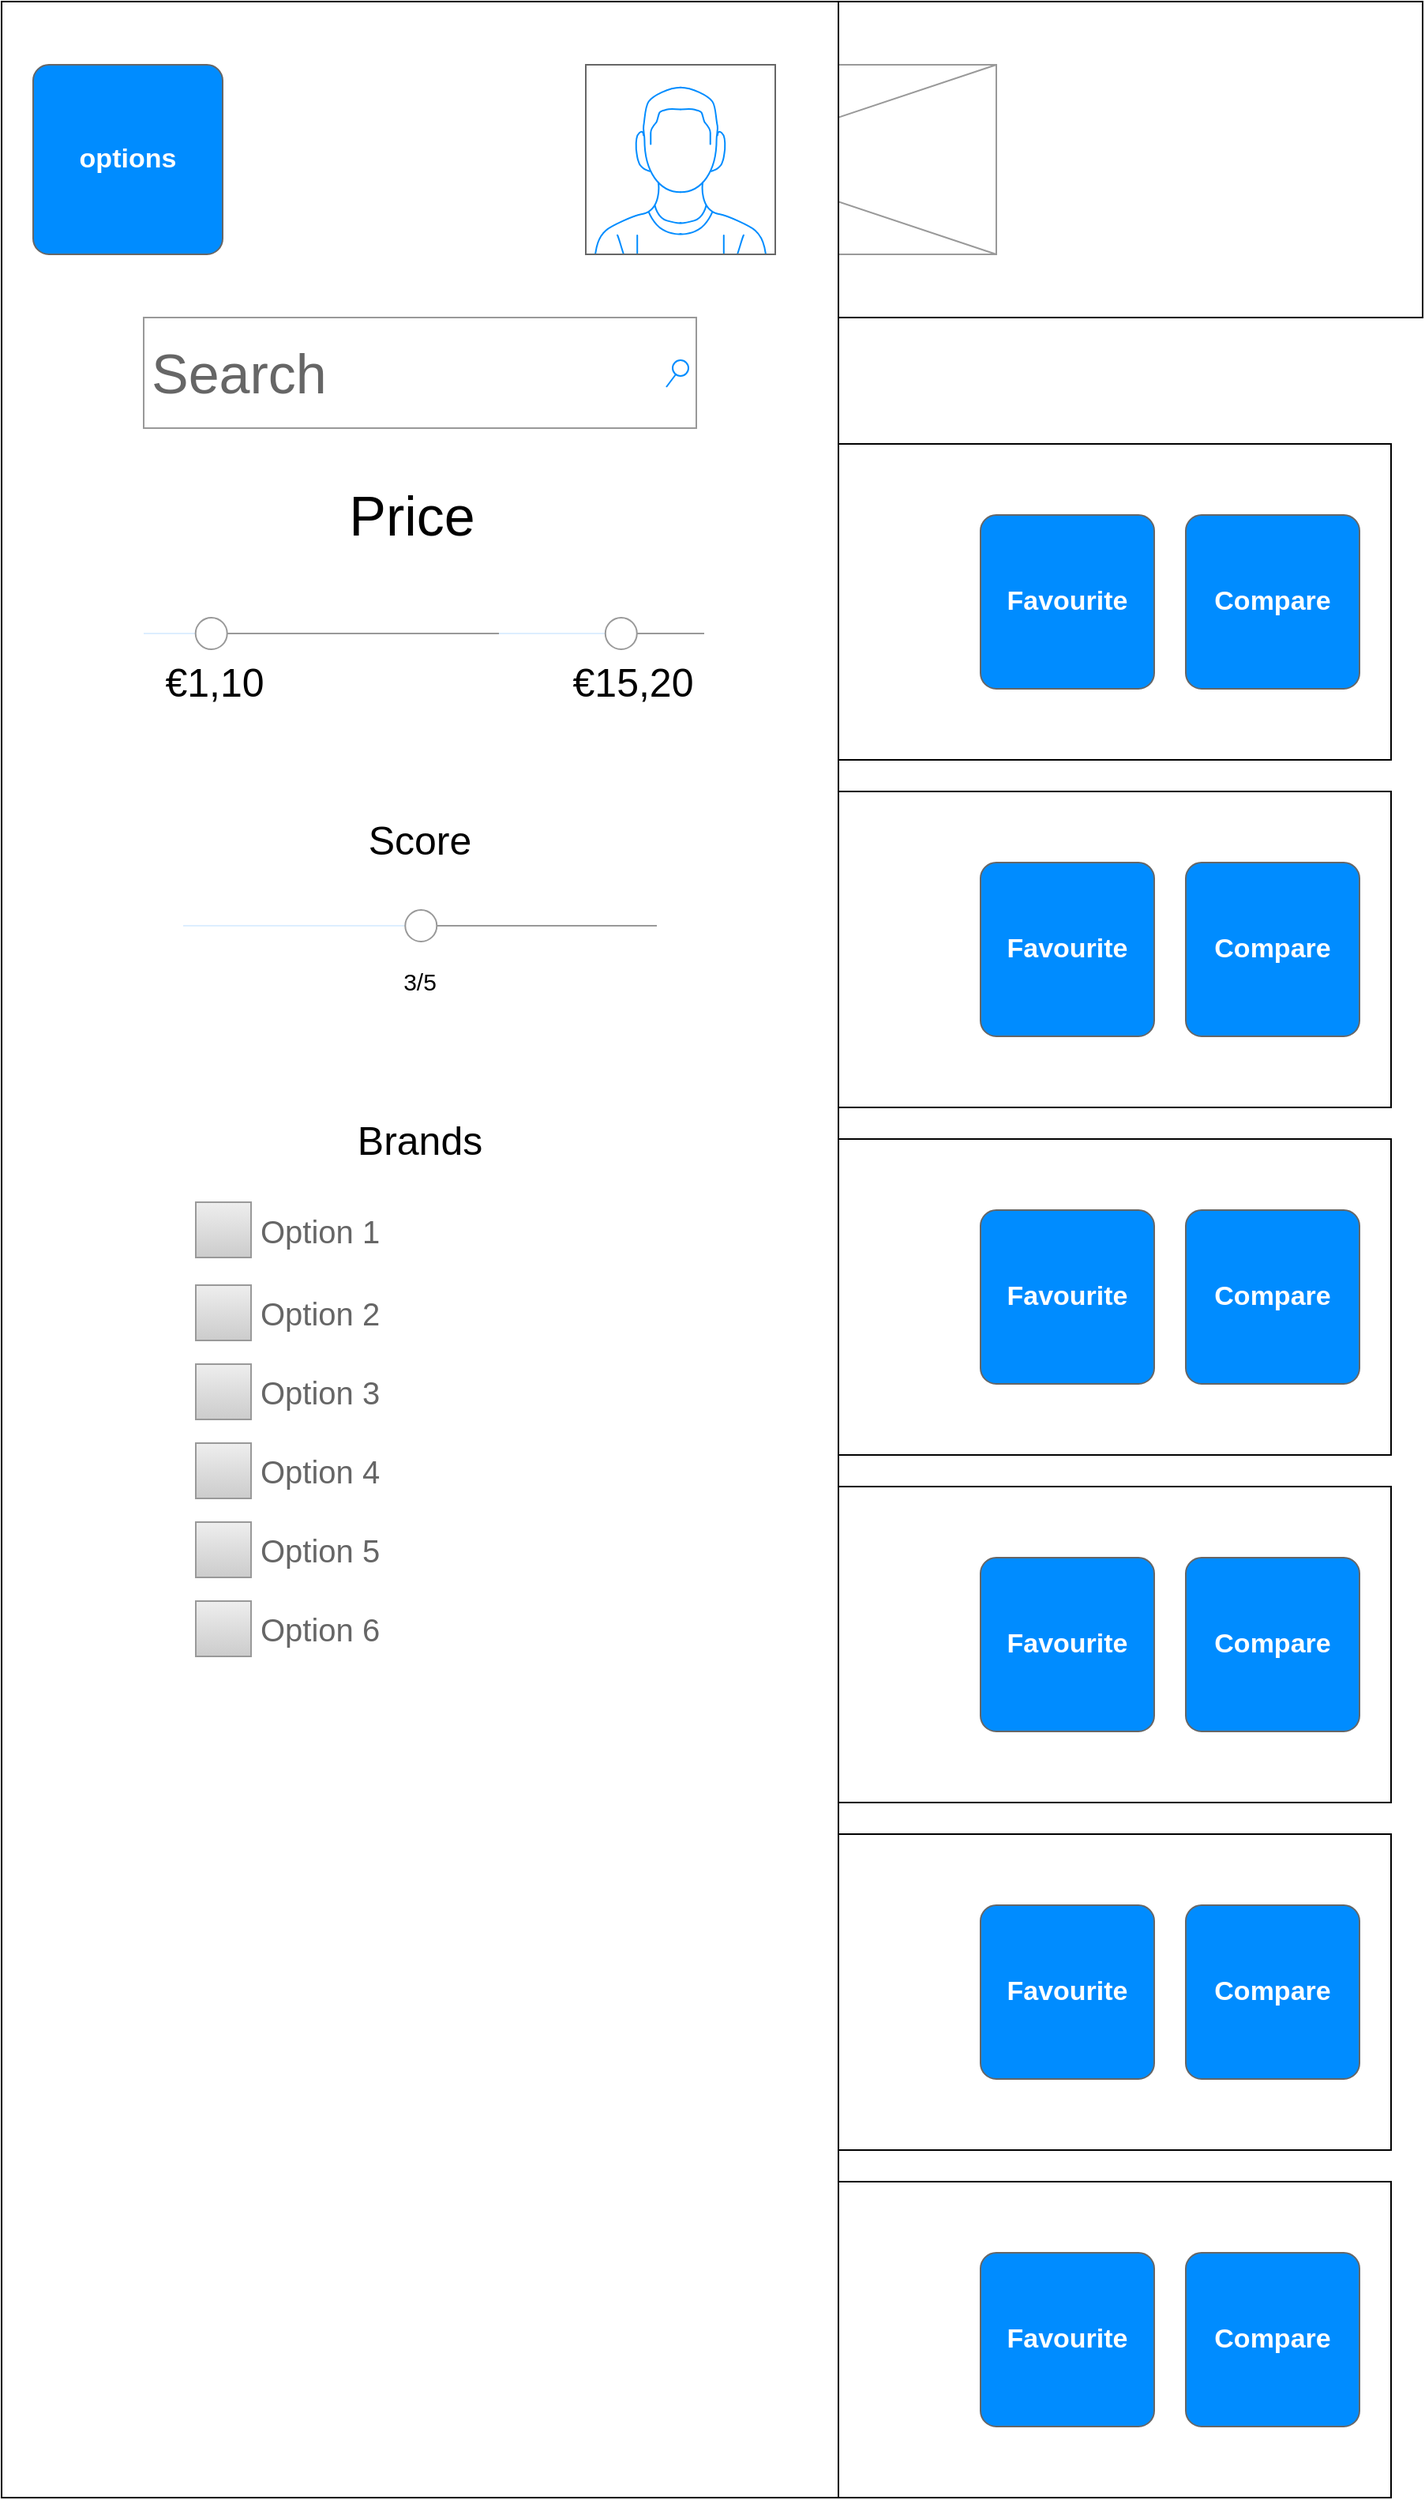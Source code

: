 <mxfile version="13.6.2" type="device"><diagram id="Zbwwr163gXCkSpQbFRQU" name="Page-1"><mxGraphModel dx="1089" dy="820" grid="1" gridSize="10" guides="1" tooltips="1" connect="1" arrows="1" fold="1" page="1" pageScale="1" pageWidth="900" pageHeight="1600" math="0" shadow="0"><root><mxCell id="0"/><mxCell id="1" parent="0"/><mxCell id="_eLADh0EAJzZcwghZLpx-1" value="" style="rounded=0;whiteSpace=wrap;html=1;" parent="1" vertex="1"><mxGeometry width="900" height="200" as="geometry"/></mxCell><mxCell id="_eLADh0EAJzZcwghZLpx-2" value="" style="verticalLabelPosition=bottom;shadow=0;dashed=0;align=center;html=1;verticalAlign=top;strokeWidth=1;shape=mxgraph.mockup.graphics.simpleIcon;strokeColor=#999999;" parent="1" vertex="1"><mxGeometry x="270" y="40" width="360" height="120" as="geometry"/></mxCell><mxCell id="_eLADh0EAJzZcwghZLpx-5" value="" style="rounded=0;whiteSpace=wrap;html=1;" parent="1" vertex="1"><mxGeometry x="20" y="280" width="860" height="200" as="geometry"/></mxCell><mxCell id="_eLADh0EAJzZcwghZLpx-6" value="" style="verticalLabelPosition=bottom;shadow=0;dashed=0;align=center;html=1;verticalAlign=top;strokeWidth=1;shape=mxgraph.mockup.graphics.simpleIcon;strokeColor=#999999;" parent="1" vertex="1"><mxGeometry x="40" y="300" width="160" height="160" as="geometry"/></mxCell><mxCell id="_eLADh0EAJzZcwghZLpx-7" value="&lt;font style=&quot;font-size: 40px&quot;&gt;Product name&lt;/font&gt;" style="text;html=1;strokeColor=none;fillColor=none;align=left;verticalAlign=middle;whiteSpace=wrap;rounded=0;fontSize=20;" parent="1" vertex="1"><mxGeometry x="230" y="300" width="300" height="50" as="geometry"/></mxCell><mxCell id="_eLADh0EAJzZcwghZLpx-8" value="Product Type" style="text;html=1;strokeColor=none;fillColor=none;align=left;verticalAlign=middle;whiteSpace=wrap;rounded=0;fontSize=20;" parent="1" vertex="1"><mxGeometry x="230" y="360" width="100" height="50" as="geometry"/></mxCell><mxCell id="_eLADh0EAJzZcwghZLpx-9" value="Country" style="text;html=1;strokeColor=none;fillColor=none;align=left;verticalAlign=middle;whiteSpace=wrap;rounded=0;fontSize=20;" parent="1" vertex="1"><mxGeometry x="400" y="367.5" width="80" height="35" as="geometry"/></mxCell><mxCell id="_eLADh0EAJzZcwghZLpx-10" value="Favourite" style="strokeWidth=1;shadow=0;dashed=0;align=center;html=1;shape=mxgraph.mockup.buttons.button;strokeColor=#666666;fontColor=#ffffff;mainText=;buttonStyle=round;fontSize=17;fontStyle=1;fillColor=#008cff;whiteSpace=wrap;" parent="1" vertex="1"><mxGeometry x="620" y="325" width="110" height="110" as="geometry"/></mxCell><mxCell id="_eLADh0EAJzZcwghZLpx-11" value="Compare" style="strokeWidth=1;shadow=0;dashed=0;align=center;html=1;shape=mxgraph.mockup.buttons.button;strokeColor=#666666;fontColor=#ffffff;mainText=;buttonStyle=round;fontSize=17;fontStyle=1;fillColor=#008cff;whiteSpace=wrap;" parent="1" vertex="1"><mxGeometry x="750" y="325" width="110" height="110" as="geometry"/></mxCell><mxCell id="_eLADh0EAJzZcwghZLpx-12" value="" style="rounded=0;whiteSpace=wrap;html=1;" parent="1" vertex="1"><mxGeometry x="20" y="500" width="860" height="200" as="geometry"/></mxCell><mxCell id="_eLADh0EAJzZcwghZLpx-13" value="" style="verticalLabelPosition=bottom;shadow=0;dashed=0;align=center;html=1;verticalAlign=top;strokeWidth=1;shape=mxgraph.mockup.graphics.simpleIcon;strokeColor=#999999;" parent="1" vertex="1"><mxGeometry x="40" y="520" width="160" height="160" as="geometry"/></mxCell><mxCell id="_eLADh0EAJzZcwghZLpx-14" value="&lt;font style=&quot;font-size: 40px&quot;&gt;Product name&lt;/font&gt;" style="text;html=1;strokeColor=none;fillColor=none;align=left;verticalAlign=middle;whiteSpace=wrap;rounded=0;fontSize=20;" parent="1" vertex="1"><mxGeometry x="230" y="520" width="300" height="50" as="geometry"/></mxCell><mxCell id="_eLADh0EAJzZcwghZLpx-15" value="Product Type" style="text;html=1;strokeColor=none;fillColor=none;align=left;verticalAlign=middle;whiteSpace=wrap;rounded=0;fontSize=20;" parent="1" vertex="1"><mxGeometry x="230" y="580" width="100" height="50" as="geometry"/></mxCell><mxCell id="_eLADh0EAJzZcwghZLpx-16" value="Country" style="text;html=1;strokeColor=none;fillColor=none;align=left;verticalAlign=middle;whiteSpace=wrap;rounded=0;fontSize=20;" parent="1" vertex="1"><mxGeometry x="400" y="587.5" width="80" height="35" as="geometry"/></mxCell><mxCell id="_eLADh0EAJzZcwghZLpx-17" value="Favourite" style="strokeWidth=1;shadow=0;dashed=0;align=center;html=1;shape=mxgraph.mockup.buttons.button;strokeColor=#666666;fontColor=#ffffff;mainText=;buttonStyle=round;fontSize=17;fontStyle=1;fillColor=#008cff;whiteSpace=wrap;" parent="1" vertex="1"><mxGeometry x="620" y="545" width="110" height="110" as="geometry"/></mxCell><mxCell id="_eLADh0EAJzZcwghZLpx-18" value="Compare" style="strokeWidth=1;shadow=0;dashed=0;align=center;html=1;shape=mxgraph.mockup.buttons.button;strokeColor=#666666;fontColor=#ffffff;mainText=;buttonStyle=round;fontSize=17;fontStyle=1;fillColor=#008cff;whiteSpace=wrap;" parent="1" vertex="1"><mxGeometry x="750" y="545" width="110" height="110" as="geometry"/></mxCell><mxCell id="_eLADh0EAJzZcwghZLpx-19" value="" style="rounded=0;whiteSpace=wrap;html=1;" parent="1" vertex="1"><mxGeometry x="20" y="720" width="860" height="200" as="geometry"/></mxCell><mxCell id="_eLADh0EAJzZcwghZLpx-20" value="" style="verticalLabelPosition=bottom;shadow=0;dashed=0;align=center;html=1;verticalAlign=top;strokeWidth=1;shape=mxgraph.mockup.graphics.simpleIcon;strokeColor=#999999;" parent="1" vertex="1"><mxGeometry x="40" y="740" width="160" height="160" as="geometry"/></mxCell><mxCell id="_eLADh0EAJzZcwghZLpx-21" value="&lt;font style=&quot;font-size: 40px&quot;&gt;Product name&lt;/font&gt;" style="text;html=1;strokeColor=none;fillColor=none;align=left;verticalAlign=middle;whiteSpace=wrap;rounded=0;fontSize=20;" parent="1" vertex="1"><mxGeometry x="230" y="740" width="300" height="50" as="geometry"/></mxCell><mxCell id="_eLADh0EAJzZcwghZLpx-22" value="Product Type" style="text;html=1;strokeColor=none;fillColor=none;align=left;verticalAlign=middle;whiteSpace=wrap;rounded=0;fontSize=20;" parent="1" vertex="1"><mxGeometry x="230" y="800" width="100" height="50" as="geometry"/></mxCell><mxCell id="_eLADh0EAJzZcwghZLpx-23" value="Country" style="text;html=1;strokeColor=none;fillColor=none;align=left;verticalAlign=middle;whiteSpace=wrap;rounded=0;fontSize=20;" parent="1" vertex="1"><mxGeometry x="400" y="807.5" width="80" height="35" as="geometry"/></mxCell><mxCell id="_eLADh0EAJzZcwghZLpx-24" value="Favourite" style="strokeWidth=1;shadow=0;dashed=0;align=center;html=1;shape=mxgraph.mockup.buttons.button;strokeColor=#666666;fontColor=#ffffff;mainText=;buttonStyle=round;fontSize=17;fontStyle=1;fillColor=#008cff;whiteSpace=wrap;" parent="1" vertex="1"><mxGeometry x="620" y="765" width="110" height="110" as="geometry"/></mxCell><mxCell id="_eLADh0EAJzZcwghZLpx-25" value="Compare" style="strokeWidth=1;shadow=0;dashed=0;align=center;html=1;shape=mxgraph.mockup.buttons.button;strokeColor=#666666;fontColor=#ffffff;mainText=;buttonStyle=round;fontSize=17;fontStyle=1;fillColor=#008cff;whiteSpace=wrap;" parent="1" vertex="1"><mxGeometry x="750" y="765" width="110" height="110" as="geometry"/></mxCell><mxCell id="_eLADh0EAJzZcwghZLpx-26" value="" style="rounded=0;whiteSpace=wrap;html=1;" parent="1" vertex="1"><mxGeometry x="20" y="940" width="860" height="200" as="geometry"/></mxCell><mxCell id="_eLADh0EAJzZcwghZLpx-27" value="" style="verticalLabelPosition=bottom;shadow=0;dashed=0;align=center;html=1;verticalAlign=top;strokeWidth=1;shape=mxgraph.mockup.graphics.simpleIcon;strokeColor=#999999;" parent="1" vertex="1"><mxGeometry x="40" y="960" width="160" height="160" as="geometry"/></mxCell><mxCell id="_eLADh0EAJzZcwghZLpx-28" value="&lt;font style=&quot;font-size: 40px&quot;&gt;Product name&lt;/font&gt;" style="text;html=1;strokeColor=none;fillColor=none;align=left;verticalAlign=middle;whiteSpace=wrap;rounded=0;fontSize=20;" parent="1" vertex="1"><mxGeometry x="230" y="960" width="300" height="50" as="geometry"/></mxCell><mxCell id="_eLADh0EAJzZcwghZLpx-29" value="Product Type" style="text;html=1;strokeColor=none;fillColor=none;align=left;verticalAlign=middle;whiteSpace=wrap;rounded=0;fontSize=20;" parent="1" vertex="1"><mxGeometry x="230" y="1020" width="100" height="50" as="geometry"/></mxCell><mxCell id="_eLADh0EAJzZcwghZLpx-30" value="Country" style="text;html=1;strokeColor=none;fillColor=none;align=left;verticalAlign=middle;whiteSpace=wrap;rounded=0;fontSize=20;" parent="1" vertex="1"><mxGeometry x="400" y="1027.5" width="80" height="35" as="geometry"/></mxCell><mxCell id="_eLADh0EAJzZcwghZLpx-31" value="Favourite" style="strokeWidth=1;shadow=0;dashed=0;align=center;html=1;shape=mxgraph.mockup.buttons.button;strokeColor=#666666;fontColor=#ffffff;mainText=;buttonStyle=round;fontSize=17;fontStyle=1;fillColor=#008cff;whiteSpace=wrap;" parent="1" vertex="1"><mxGeometry x="620" y="985" width="110" height="110" as="geometry"/></mxCell><mxCell id="_eLADh0EAJzZcwghZLpx-32" value="Compare" style="strokeWidth=1;shadow=0;dashed=0;align=center;html=1;shape=mxgraph.mockup.buttons.button;strokeColor=#666666;fontColor=#ffffff;mainText=;buttonStyle=round;fontSize=17;fontStyle=1;fillColor=#008cff;whiteSpace=wrap;" parent="1" vertex="1"><mxGeometry x="750" y="985" width="110" height="110" as="geometry"/></mxCell><mxCell id="_eLADh0EAJzZcwghZLpx-33" value="" style="rounded=0;whiteSpace=wrap;html=1;" parent="1" vertex="1"><mxGeometry x="20" y="1160" width="860" height="200" as="geometry"/></mxCell><mxCell id="_eLADh0EAJzZcwghZLpx-34" value="" style="verticalLabelPosition=bottom;shadow=0;dashed=0;align=center;html=1;verticalAlign=top;strokeWidth=1;shape=mxgraph.mockup.graphics.simpleIcon;strokeColor=#999999;" parent="1" vertex="1"><mxGeometry x="40" y="1180" width="160" height="160" as="geometry"/></mxCell><mxCell id="_eLADh0EAJzZcwghZLpx-35" value="&lt;font style=&quot;font-size: 40px&quot;&gt;Product name&lt;/font&gt;" style="text;html=1;strokeColor=none;fillColor=none;align=left;verticalAlign=middle;whiteSpace=wrap;rounded=0;fontSize=20;" parent="1" vertex="1"><mxGeometry x="230" y="1180" width="300" height="50" as="geometry"/></mxCell><mxCell id="_eLADh0EAJzZcwghZLpx-36" value="Product Type" style="text;html=1;strokeColor=none;fillColor=none;align=left;verticalAlign=middle;whiteSpace=wrap;rounded=0;fontSize=20;" parent="1" vertex="1"><mxGeometry x="230" y="1240" width="100" height="50" as="geometry"/></mxCell><mxCell id="_eLADh0EAJzZcwghZLpx-37" value="Country" style="text;html=1;strokeColor=none;fillColor=none;align=left;verticalAlign=middle;whiteSpace=wrap;rounded=0;fontSize=20;" parent="1" vertex="1"><mxGeometry x="400" y="1247.5" width="80" height="35" as="geometry"/></mxCell><mxCell id="_eLADh0EAJzZcwghZLpx-38" value="Favourite" style="strokeWidth=1;shadow=0;dashed=0;align=center;html=1;shape=mxgraph.mockup.buttons.button;strokeColor=#666666;fontColor=#ffffff;mainText=;buttonStyle=round;fontSize=17;fontStyle=1;fillColor=#008cff;whiteSpace=wrap;" parent="1" vertex="1"><mxGeometry x="620" y="1205" width="110" height="110" as="geometry"/></mxCell><mxCell id="_eLADh0EAJzZcwghZLpx-39" value="Compare" style="strokeWidth=1;shadow=0;dashed=0;align=center;html=1;shape=mxgraph.mockup.buttons.button;strokeColor=#666666;fontColor=#ffffff;mainText=;buttonStyle=round;fontSize=17;fontStyle=1;fillColor=#008cff;whiteSpace=wrap;" parent="1" vertex="1"><mxGeometry x="750" y="1205" width="110" height="110" as="geometry"/></mxCell><mxCell id="_eLADh0EAJzZcwghZLpx-40" value="" style="rounded=0;whiteSpace=wrap;html=1;" parent="1" vertex="1"><mxGeometry x="20" y="1380" width="860" height="200" as="geometry"/></mxCell><mxCell id="_eLADh0EAJzZcwghZLpx-41" value="" style="verticalLabelPosition=bottom;shadow=0;dashed=0;align=center;html=1;verticalAlign=top;strokeWidth=1;shape=mxgraph.mockup.graphics.simpleIcon;strokeColor=#999999;" parent="1" vertex="1"><mxGeometry x="40" y="1400" width="160" height="160" as="geometry"/></mxCell><mxCell id="_eLADh0EAJzZcwghZLpx-42" value="&lt;font style=&quot;font-size: 40px&quot;&gt;Product name&lt;/font&gt;" style="text;html=1;strokeColor=none;fillColor=none;align=left;verticalAlign=middle;whiteSpace=wrap;rounded=0;fontSize=20;" parent="1" vertex="1"><mxGeometry x="230" y="1400" width="300" height="50" as="geometry"/></mxCell><mxCell id="_eLADh0EAJzZcwghZLpx-43" value="Product Type" style="text;html=1;strokeColor=none;fillColor=none;align=left;verticalAlign=middle;whiteSpace=wrap;rounded=0;fontSize=20;" parent="1" vertex="1"><mxGeometry x="230" y="1460" width="100" height="50" as="geometry"/></mxCell><mxCell id="_eLADh0EAJzZcwghZLpx-44" value="Country" style="text;html=1;strokeColor=none;fillColor=none;align=left;verticalAlign=middle;whiteSpace=wrap;rounded=0;fontSize=20;" parent="1" vertex="1"><mxGeometry x="400" y="1467.5" width="80" height="35" as="geometry"/></mxCell><mxCell id="_eLADh0EAJzZcwghZLpx-45" value="Favourite" style="strokeWidth=1;shadow=0;dashed=0;align=center;html=1;shape=mxgraph.mockup.buttons.button;strokeColor=#666666;fontColor=#ffffff;mainText=;buttonStyle=round;fontSize=17;fontStyle=1;fillColor=#008cff;whiteSpace=wrap;" parent="1" vertex="1"><mxGeometry x="620" y="1425" width="110" height="110" as="geometry"/></mxCell><mxCell id="_eLADh0EAJzZcwghZLpx-46" value="Compare" style="strokeWidth=1;shadow=0;dashed=0;align=center;html=1;shape=mxgraph.mockup.buttons.button;strokeColor=#666666;fontColor=#ffffff;mainText=;buttonStyle=round;fontSize=17;fontStyle=1;fillColor=#008cff;whiteSpace=wrap;" parent="1" vertex="1"><mxGeometry x="750" y="1425" width="110" height="110" as="geometry"/></mxCell><mxCell id="_eLADh0EAJzZcwghZLpx-47" value="" style="rounded=0;whiteSpace=wrap;html=1;fontSize=20;align=left;" parent="1" vertex="1"><mxGeometry width="530" height="1580" as="geometry"/></mxCell><mxCell id="_eLADh0EAJzZcwghZLpx-48" value="Search" style="strokeWidth=1;shadow=0;dashed=0;align=center;html=1;shape=mxgraph.mockup.forms.searchBox;strokeColor=#999999;mainText=;strokeColor2=#008cff;fontColor=#666666;fontSize=35;align=left;spacingLeft=3;" parent="1" vertex="1"><mxGeometry x="90" y="200" width="350" height="70" as="geometry"/></mxCell><mxCell id="_eLADh0EAJzZcwghZLpx-4" value="options" style="strokeWidth=1;shadow=0;dashed=0;align=center;html=1;shape=mxgraph.mockup.buttons.button;strokeColor=#666666;fontColor=#ffffff;mainText=;buttonStyle=round;fontSize=17;fontStyle=1;fillColor=#008cff;whiteSpace=wrap;" parent="1" vertex="1"><mxGeometry x="20" y="40" width="120" height="120" as="geometry"/></mxCell><mxCell id="_eLADh0EAJzZcwghZLpx-49" value="" style="verticalLabelPosition=bottom;shadow=0;dashed=0;align=center;html=1;verticalAlign=top;strokeWidth=1;shape=mxgraph.mockup.forms.horSlider;strokeColor=#999999;sliderStyle=basic;sliderPos=50.222;handleStyle=circle;fillColor2=#ddeeff;" parent="1" vertex="1"><mxGeometry x="115" y="570" width="300" height="30" as="geometry"/></mxCell><mxCell id="_eLADh0EAJzZcwghZLpx-50" value="&lt;font&gt;&lt;font style=&quot;font-size: 25px&quot;&gt;Score&lt;/font&gt;&lt;br&gt;&lt;/font&gt;" style="text;html=1;strokeColor=none;fillColor=none;align=center;verticalAlign=middle;whiteSpace=wrap;rounded=0;" parent="1" vertex="1"><mxGeometry x="220" y="520" width="90" height="20" as="geometry"/></mxCell><mxCell id="_eLADh0EAJzZcwghZLpx-51" value="&lt;font style=&quot;font-size: 35px&quot;&gt;Price&lt;/font&gt;" style="text;html=1;strokeColor=none;fillColor=none;align=center;verticalAlign=middle;whiteSpace=wrap;rounded=0;" parent="1" vertex="1"><mxGeometry x="175" y="282.5" width="170" height="85" as="geometry"/></mxCell><mxCell id="_eLADh0EAJzZcwghZLpx-52" value="&lt;font style=&quot;font-size: 25px&quot;&gt;Brands&lt;/font&gt;" style="text;html=1;strokeColor=none;fillColor=none;align=center;verticalAlign=middle;whiteSpace=wrap;rounded=0;fontSize=15;" parent="1" vertex="1"><mxGeometry x="215" y="710" width="100" height="20" as="geometry"/></mxCell><mxCell id="_eLADh0EAJzZcwghZLpx-53" value="" style="verticalLabelPosition=bottom;shadow=0;dashed=0;align=center;html=1;verticalAlign=top;strokeWidth=1;shape=mxgraph.mockup.forms.horSlider;strokeColor=#999999;sliderStyle=basic;sliderPos=15.778;handleStyle=circle;fillColor2=#ddeeff;" parent="1" vertex="1"><mxGeometry x="90" y="270" width="250" height="260" as="geometry"/></mxCell><mxCell id="_eLADh0EAJzZcwghZLpx-54" value="" style="verticalLabelPosition=bottom;shadow=0;dashed=0;align=center;html=1;verticalAlign=top;strokeWidth=1;shape=mxgraph.mockup.forms.horSlider;strokeColor=#999999;sliderStyle=basic;sliderPos=60.33;handleStyle=circle;fillColor2=#ddeeff;" parent="1" vertex="1"><mxGeometry x="315" y="385" width="130" height="30" as="geometry"/></mxCell><mxCell id="_eLADh0EAJzZcwghZLpx-55" value="&lt;font style=&quot;font-size: 25px&quot;&gt;€1,10&lt;/font&gt;" style="text;html=1;strokeColor=none;fillColor=none;align=center;verticalAlign=middle;whiteSpace=wrap;rounded=0;fontSize=15;" parent="1" vertex="1"><mxGeometry x="90" y="420" width="90" height="20" as="geometry"/></mxCell><mxCell id="_eLADh0EAJzZcwghZLpx-56" value="&lt;font style=&quot;font-size: 25px&quot;&gt;€15,20&lt;/font&gt;" style="text;html=1;strokeColor=none;fillColor=none;align=center;verticalAlign=middle;whiteSpace=wrap;rounded=0;fontSize=15;" parent="1" vertex="1"><mxGeometry x="355" y="420" width="90" height="20" as="geometry"/></mxCell><mxCell id="_eLADh0EAJzZcwghZLpx-57" value="3/5" style="text;html=1;strokeColor=none;fillColor=none;align=center;verticalAlign=middle;whiteSpace=wrap;rounded=0;fontSize=15;" parent="1" vertex="1"><mxGeometry x="245" y="610" width="40" height="20" as="geometry"/></mxCell><mxCell id="_eLADh0EAJzZcwghZLpx-58" value="" style="strokeWidth=1;shadow=0;dashed=0;align=center;html=1;shape=mxgraph.mockup.forms.rrect;rSize=0;fillColor=#ffffff;recursiveResize=0;fontSize=13;strokeColor=none;" parent="1" vertex="1"><mxGeometry x="115" y="752.5" width="200" height="310" as="geometry"/></mxCell><mxCell id="_eLADh0EAJzZcwghZLpx-59" value="&lt;font style=&quot;font-size: 20px&quot;&gt;Option 1&lt;/font&gt;" style="strokeWidth=1;shadow=0;dashed=0;align=center;html=1;shape=mxgraph.mockup.forms.rrect;rSize=0;fillColor=#eeeeee;strokeColor=#999999;gradientColor=#cccccc;align=left;spacingLeft=4;fontSize=13;fontColor=#666666;labelPosition=right;" parent="_eLADh0EAJzZcwghZLpx-58" vertex="1"><mxGeometry x="8" y="7.5" width="35" height="35" as="geometry"/></mxCell><mxCell id="_eLADh0EAJzZcwghZLpx-60" value="&lt;font style=&quot;font-size: 20px&quot;&gt;Option 2&lt;/font&gt;" style="strokeWidth=1;shadow=0;dashed=0;align=center;html=1;shape=mxgraph.mockup.forms.rrect;rSize=0;fillColor=#eeeeee;strokeColor=#999999;gradientColor=#cccccc;align=left;spacingLeft=4;fontSize=13;fontColor=#666666;labelPosition=right;" parent="_eLADh0EAJzZcwghZLpx-58" vertex="1"><mxGeometry x="8" y="60" width="35" height="35" as="geometry"/></mxCell><mxCell id="_eLADh0EAJzZcwghZLpx-62" value="&lt;font style=&quot;font-size: 20px&quot;&gt;Option 3&lt;/font&gt;" style="strokeWidth=1;shadow=0;dashed=0;align=center;html=1;shape=mxgraph.mockup.forms.rrect;rSize=0;fillColor=#eeeeee;strokeColor=#999999;gradientColor=#cccccc;align=left;spacingLeft=4;fontSize=13;fontColor=#666666;labelPosition=right;" parent="_eLADh0EAJzZcwghZLpx-58" vertex="1"><mxGeometry x="8" y="110" width="35" height="35" as="geometry"/></mxCell><mxCell id="_eLADh0EAJzZcwghZLpx-64" value="&lt;font style=&quot;font-size: 20px&quot;&gt;Option 4&lt;/font&gt;" style="strokeWidth=1;shadow=0;dashed=0;align=center;html=1;shape=mxgraph.mockup.forms.rrect;rSize=0;fillColor=#eeeeee;strokeColor=#999999;gradientColor=#cccccc;align=left;spacingLeft=4;fontSize=13;fontColor=#666666;labelPosition=right;" parent="_eLADh0EAJzZcwghZLpx-58" vertex="1"><mxGeometry x="8" y="160" width="35" height="35" as="geometry"/></mxCell><mxCell id="_eLADh0EAJzZcwghZLpx-65" value="&lt;font style=&quot;font-size: 20px&quot;&gt;Option 5&lt;/font&gt;" style="strokeWidth=1;shadow=0;dashed=0;align=center;html=1;shape=mxgraph.mockup.forms.rrect;rSize=0;fillColor=#eeeeee;strokeColor=#999999;gradientColor=#cccccc;align=left;spacingLeft=4;fontSize=13;fontColor=#666666;labelPosition=right;" parent="_eLADh0EAJzZcwghZLpx-58" vertex="1"><mxGeometry x="8" y="210" width="35" height="35" as="geometry"/></mxCell><mxCell id="_eLADh0EAJzZcwghZLpx-66" value="&lt;font style=&quot;font-size: 20px&quot;&gt;Option 6&lt;/font&gt;" style="strokeWidth=1;shadow=0;dashed=0;align=center;html=1;shape=mxgraph.mockup.forms.rrect;rSize=0;fillColor=#eeeeee;strokeColor=#999999;gradientColor=#cccccc;align=left;spacingLeft=4;fontSize=13;fontColor=#666666;labelPosition=right;" parent="_eLADh0EAJzZcwghZLpx-58" vertex="1"><mxGeometry x="8" y="260" width="35" height="35" as="geometry"/></mxCell><mxCell id="_eLADh0EAJzZcwghZLpx-67" value="" style="verticalLabelPosition=bottom;shadow=0;dashed=0;align=center;html=1;verticalAlign=top;strokeWidth=1;shape=mxgraph.mockup.containers.userMale;strokeColor=#666666;strokeColor2=#008cff;fontSize=35;" parent="1" vertex="1"><mxGeometry x="370" y="40" width="120" height="120" as="geometry"/></mxCell></root></mxGraphModel></diagram></mxfile>